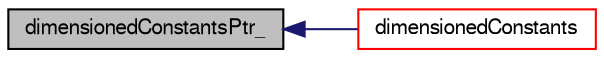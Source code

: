 digraph "dimensionedConstantsPtr_"
{
  bgcolor="transparent";
  edge [fontname="FreeSans",fontsize="10",labelfontname="FreeSans",labelfontsize="10"];
  node [fontname="FreeSans",fontsize="10",shape=record];
  rankdir="LR";
  Node69831 [label="dimensionedConstantsPtr_",height=0.2,width=0.4,color="black", fillcolor="grey75", style="filled", fontcolor="black"];
  Node69831 -> Node69832 [dir="back",color="midnightblue",fontsize="10",style="solid",fontname="FreeSans"];
  Node69832 [label="dimensionedConstants",height=0.2,width=0.4,color="red",URL="$a21124.html#ac102b63ae781cfc594a265de42eced84"];
}
